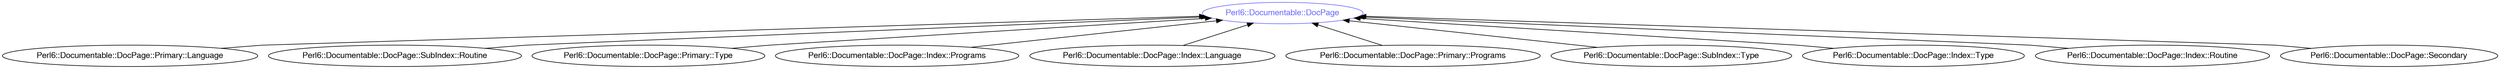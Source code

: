 digraph "perl6-type-graph" {
    rankdir=BT;
    splines=polyline;
    overlap=false; 
    // Types
    "Perl6::Documentable::DocPage" [color="#6666FF", fontcolor="#6666FF", href="/type/Perl6::Documentable::DocPage", fontname="FreeSans"];
    "Perl6::Documentable::DocPage::Primary::Language" [color="#000000", fontcolor="#000000", href="/type/Perl6::Documentable::DocPage::Primary::Language", fontname="FreeSans"];
    "Perl6::Documentable::DocPage::SubIndex::Routine" [color="#000000", fontcolor="#000000", href="/type/Perl6::Documentable::DocPage::SubIndex::Routine", fontname="FreeSans"];
    "Perl6::Documentable::DocPage::Primary::Type" [color="#000000", fontcolor="#000000", href="/type/Perl6::Documentable::DocPage::Primary::Type", fontname="FreeSans"];
    "Perl6::Documentable::DocPage::Index::Programs" [color="#000000", fontcolor="#000000", href="/type/Perl6::Documentable::DocPage::Index::Programs", fontname="FreeSans"];
    "Perl6::Documentable::DocPage::Index::Language" [color="#000000", fontcolor="#000000", href="/type/Perl6::Documentable::DocPage::Index::Language", fontname="FreeSans"];
    "Perl6::Documentable::DocPage::Primary::Programs" [color="#000000", fontcolor="#000000", href="/type/Perl6::Documentable::DocPage::Primary::Programs", fontname="FreeSans"];
    "Perl6::Documentable::DocPage::SubIndex::Type" [color="#000000", fontcolor="#000000", href="/type/Perl6::Documentable::DocPage::SubIndex::Type", fontname="FreeSans"];
    "Perl6::Documentable::DocPage::Index::Type" [color="#000000", fontcolor="#000000", href="/type/Perl6::Documentable::DocPage::Index::Type", fontname="FreeSans"];
    "Perl6::Documentable::DocPage::Index::Routine" [color="#000000", fontcolor="#000000", href="/type/Perl6::Documentable::DocPage::Index::Routine", fontname="FreeSans"];
    "Perl6::Documentable::DocPage::Secondary" [color="#000000", fontcolor="#000000", href="/type/Perl6::Documentable::DocPage::Secondary", fontname="FreeSans"];

    // Superclasses
    "Perl6::Documentable::DocPage::Primary::Language" -> "Perl6::Documentable::DocPage" [color="#000000"];
    "Perl6::Documentable::DocPage::SubIndex::Routine" -> "Perl6::Documentable::DocPage" [color="#000000"];
    "Perl6::Documentable::DocPage::Primary::Type" -> "Perl6::Documentable::DocPage" [color="#000000"];
    "Perl6::Documentable::DocPage::Index::Programs" -> "Perl6::Documentable::DocPage" [color="#000000"];
    "Perl6::Documentable::DocPage::Index::Language" -> "Perl6::Documentable::DocPage" [color="#000000"];
    "Perl6::Documentable::DocPage::Primary::Programs" -> "Perl6::Documentable::DocPage" [color="#000000"];
    "Perl6::Documentable::DocPage::SubIndex::Type" -> "Perl6::Documentable::DocPage" [color="#000000"];
    "Perl6::Documentable::DocPage::Index::Type" -> "Perl6::Documentable::DocPage" [color="#000000"];
    "Perl6::Documentable::DocPage::Index::Routine" -> "Perl6::Documentable::DocPage" [color="#000000"];
    "Perl6::Documentable::DocPage::Secondary" -> "Perl6::Documentable::DocPage" [color="#000000"];

    // Roles
}
